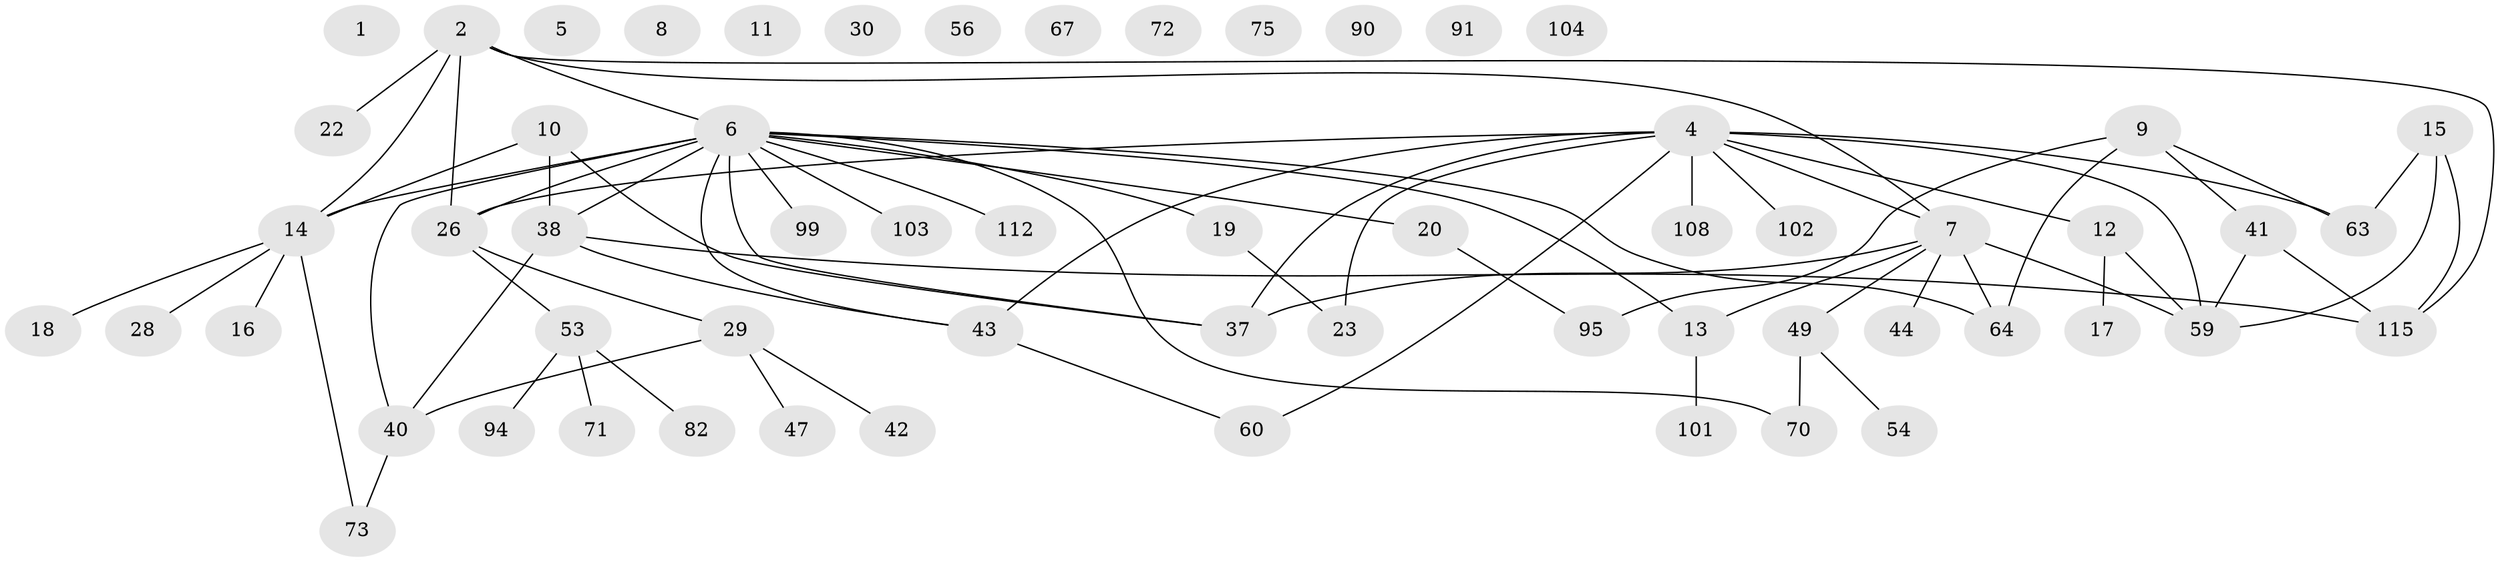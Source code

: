 // original degree distribution, {0: 0.09401709401709402, 2: 0.27350427350427353, 7: 0.02564102564102564, 3: 0.26495726495726496, 1: 0.21367521367521367, 5: 0.042735042735042736, 6: 0.02564102564102564, 4: 0.05982905982905983}
// Generated by graph-tools (version 1.1) at 2025/13/03/09/25 04:13:06]
// undirected, 60 vertices, 73 edges
graph export_dot {
graph [start="1"]
  node [color=gray90,style=filled];
  1;
  2 [super="+3+106"];
  4 [super="+51+61+107"];
  5 [super="+27+69"];
  6 [super="+21+32+57+58+93+96+111"];
  7 [super="+35+52+105"];
  8;
  9 [super="+80"];
  10 [super="+33+36+78"];
  11;
  12 [super="+98"];
  13 [super="+50"];
  14 [super="+24+25+31+34+84"];
  15 [super="+39"];
  16;
  17;
  18 [super="+79"];
  19 [super="+86"];
  20 [super="+74+110"];
  22;
  23;
  26 [super="+116"];
  28;
  29 [super="+97+117"];
  30;
  37 [super="+46"];
  38 [super="+45+48+55"];
  40 [super="+62+83+87+89"];
  41 [super="+66+109"];
  42;
  43 [super="+85+100"];
  44;
  47;
  49 [super="+92+114"];
  53 [super="+68+81"];
  54;
  56;
  59 [super="+65+76"];
  60 [super="+88"];
  63 [super="+77"];
  64;
  67;
  70;
  71;
  72;
  73;
  75;
  82;
  90;
  91;
  94;
  95 [super="+113"];
  99;
  101;
  102;
  103;
  104;
  108;
  112;
  115;
  2 -- 115;
  2 -- 22;
  2 -- 6;
  2 -- 7;
  2 -- 14 [weight=2];
  2 -- 26;
  4 -- 108;
  4 -- 23;
  4 -- 102;
  4 -- 43;
  4 -- 7;
  4 -- 37;
  4 -- 26;
  4 -- 59;
  4 -- 12;
  4 -- 60;
  4 -- 63;
  6 -- 112;
  6 -- 26;
  6 -- 103;
  6 -- 64;
  6 -- 14 [weight=4];
  6 -- 13;
  6 -- 99;
  6 -- 70;
  6 -- 19 [weight=2];
  6 -- 20;
  6 -- 37;
  6 -- 38;
  6 -- 40;
  6 -- 43;
  7 -- 64;
  7 -- 59;
  7 -- 44;
  7 -- 13;
  7 -- 37;
  7 -- 49;
  9 -- 64;
  9 -- 41;
  9 -- 63;
  9 -- 95;
  10 -- 37;
  10 -- 14;
  10 -- 38;
  12 -- 17;
  12 -- 59;
  13 -- 101;
  14 -- 16;
  14 -- 73;
  14 -- 18 [weight=2];
  14 -- 28;
  15 -- 115;
  15 -- 59;
  15 -- 63;
  19 -- 23;
  20 -- 95;
  26 -- 29;
  26 -- 53;
  29 -- 42;
  29 -- 47;
  29 -- 40;
  38 -- 115;
  38 -- 40;
  38 -- 43;
  40 -- 73;
  41 -- 115;
  41 -- 59;
  43 -- 60;
  49 -- 54;
  49 -- 70 [weight=2];
  53 -- 82;
  53 -- 94;
  53 -- 71;
}
